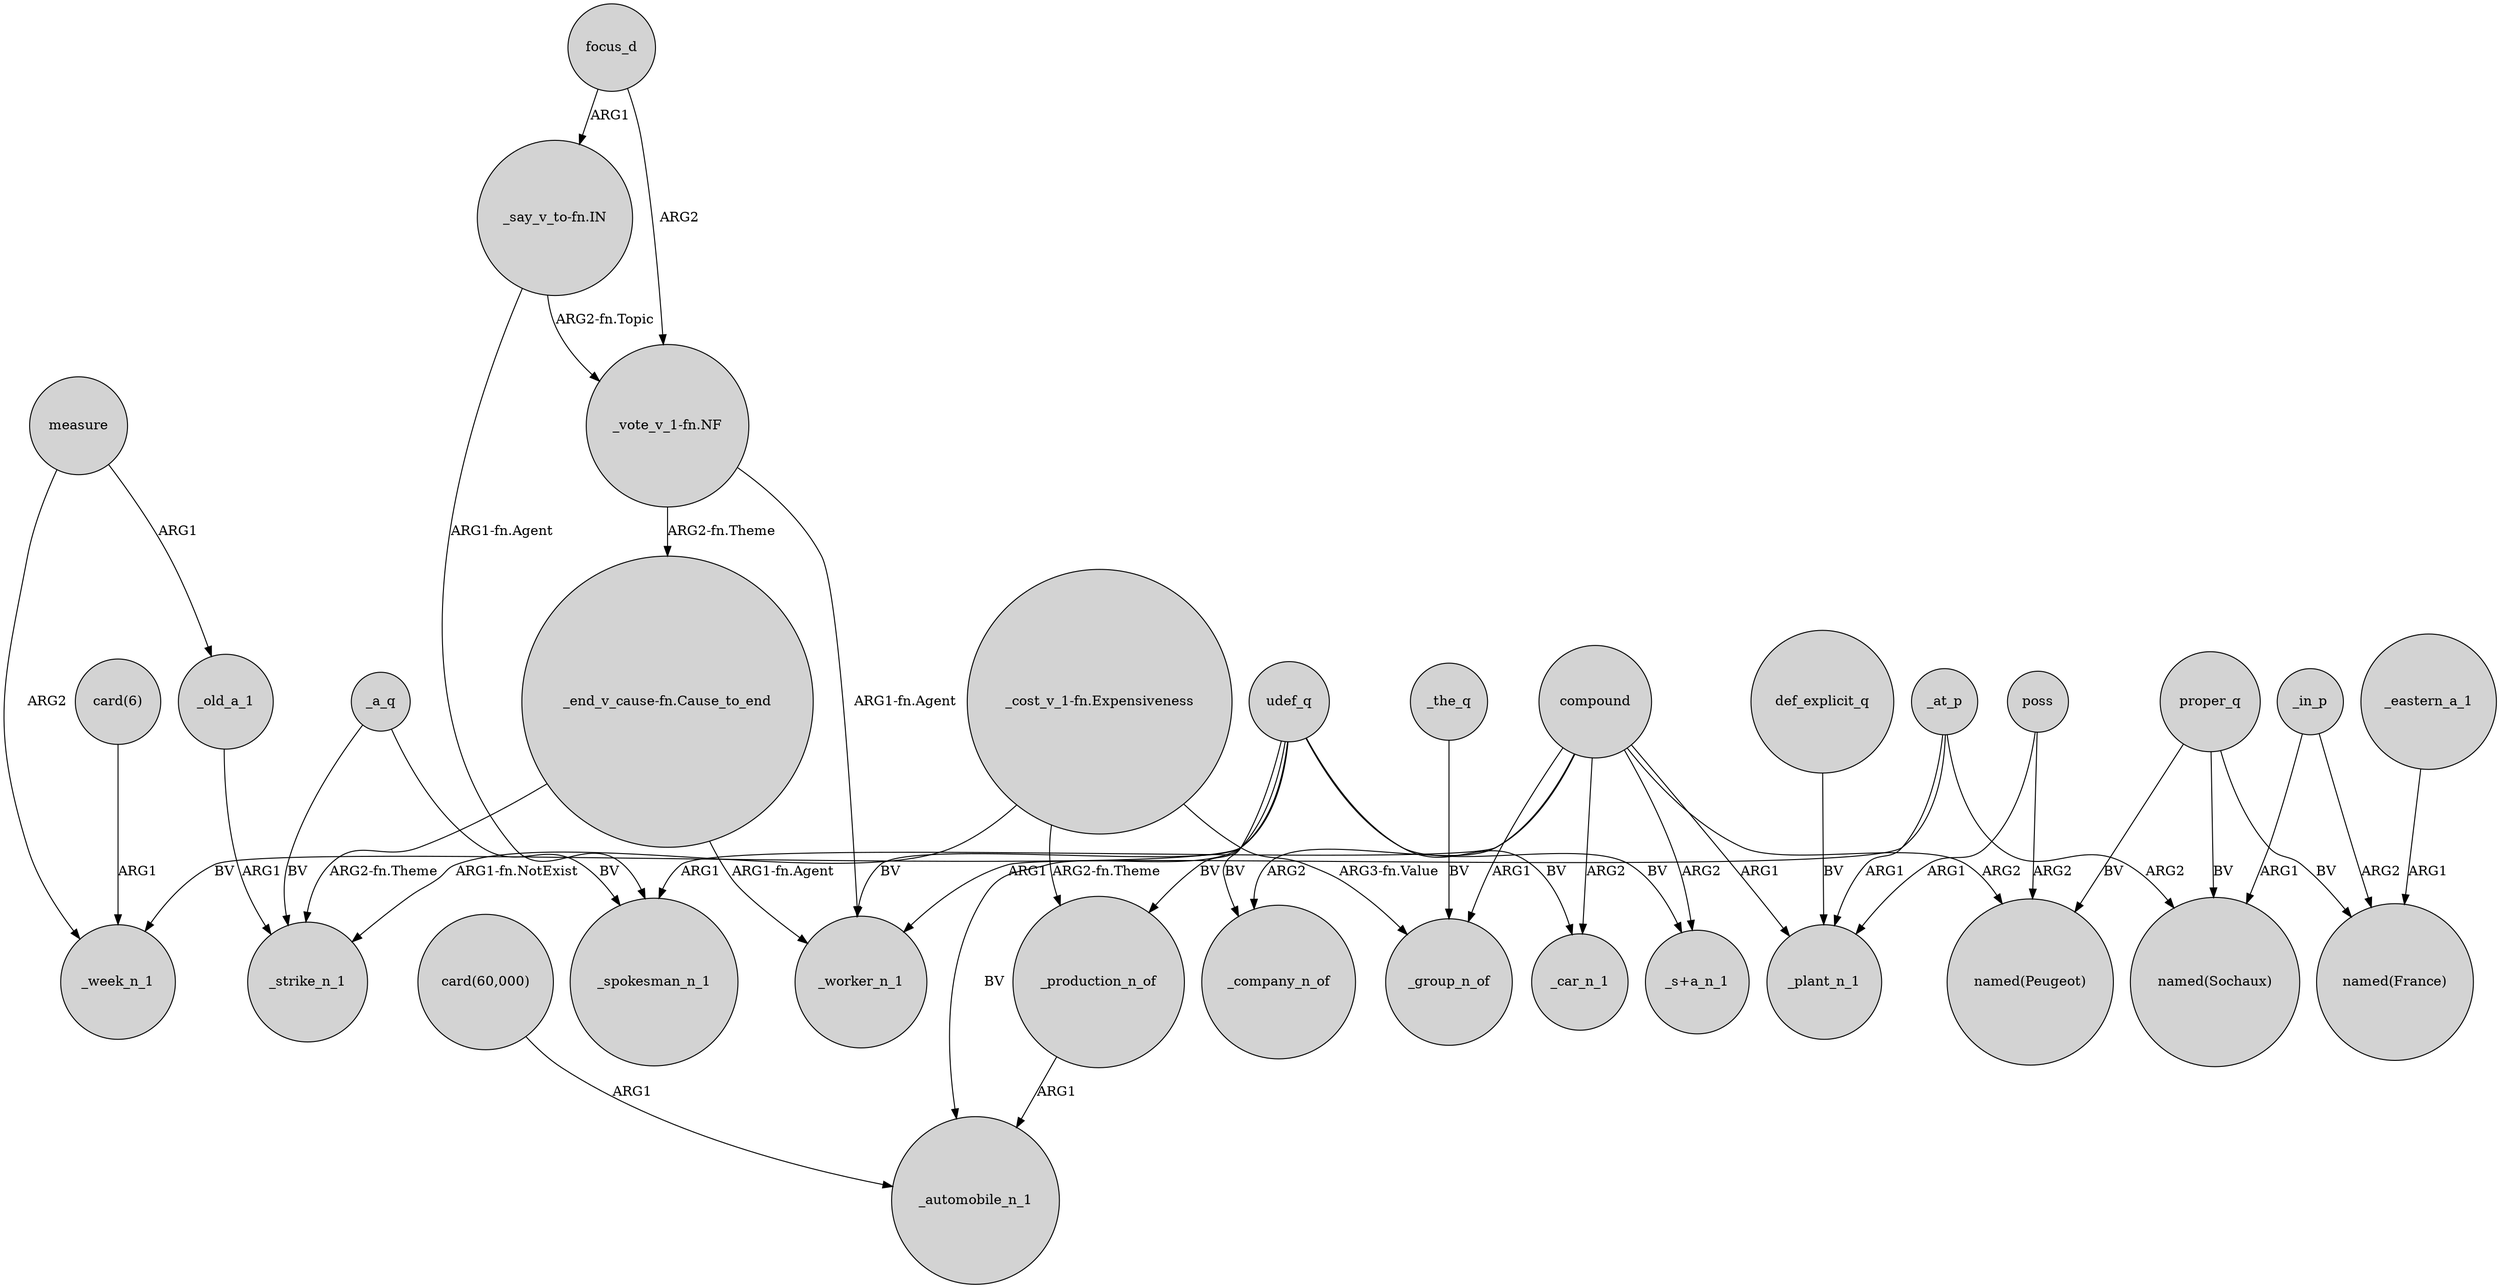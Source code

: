 digraph {
	node [shape=circle style=filled]
	udef_q -> _production_n_of [label=BV]
	poss -> _plant_n_1 [label=ARG1]
	proper_q -> "named(Peugeot)" [label=BV]
	def_explicit_q -> _plant_n_1 [label=BV]
	_at_p -> "named(Sochaux)" [label=ARG2]
	measure -> _week_n_1 [label=ARG2]
	_old_a_1 -> _strike_n_1 [label=ARG1]
	"_cost_v_1-fn.Expensiveness" -> _production_n_of [label="ARG2-fn.Theme"]
	compound -> "named(Peugeot)" [label=ARG2]
	"_vote_v_1-fn.NF" -> "_end_v_cause-fn.Cause_to_end" [label="ARG2-fn.Theme"]
	udef_q -> _automobile_n_1 [label=BV]
	udef_q -> _worker_n_1 [label=BV]
	proper_q -> "named(France)" [label=BV]
	"_vote_v_1-fn.NF" -> _worker_n_1 [label="ARG1-fn.Agent"]
	"_end_v_cause-fn.Cause_to_end" -> _strike_n_1 [label="ARG2-fn.Theme"]
	compound -> _company_n_of [label=ARG2]
	_a_q -> _strike_n_1 [label=BV]
	compound -> _plant_n_1 [label=ARG1]
	"card(6)" -> _week_n_1 [label=ARG1]
	"_cost_v_1-fn.Expensiveness" -> _strike_n_1 [label="ARG1-fn.NotExist"]
	_at_p -> _plant_n_1 [label=ARG1]
	_eastern_a_1 -> "named(France)" [label=ARG1]
	_the_q -> _group_n_of [label=BV]
	_in_p -> "named(Sochaux)" [label=ARG1]
	_at_p -> _worker_n_1 [label=ARG1]
	measure -> _old_a_1 [label=ARG1]
	"_say_v_to-fn.IN" -> _spokesman_n_1 [label="ARG1-fn.Agent"]
	proper_q -> "named(Sochaux)" [label=BV]
	compound -> _spokesman_n_1 [label=ARG1]
	poss -> "named(Peugeot)" [label=ARG2]
	"card(60,000)" -> _automobile_n_1 [label=ARG1]
	udef_q -> "_s+a_n_1" [label=BV]
	udef_q -> _week_n_1 [label=BV]
	focus_d -> "_vote_v_1-fn.NF" [label=ARG2]
	"_cost_v_1-fn.Expensiveness" -> _group_n_of [label="ARG3-fn.Value"]
	_in_p -> "named(France)" [label=ARG2]
	compound -> "_s+a_n_1" [label=ARG2]
	udef_q -> _car_n_1 [label=BV]
	"_say_v_to-fn.IN" -> "_vote_v_1-fn.NF" [label="ARG2-fn.Topic"]
	_a_q -> _spokesman_n_1 [label=BV]
	_production_n_of -> _automobile_n_1 [label=ARG1]
	udef_q -> _company_n_of [label=BV]
	compound -> _car_n_1 [label=ARG2]
	"_end_v_cause-fn.Cause_to_end" -> _worker_n_1 [label="ARG1-fn.Agent"]
	compound -> _group_n_of [label=ARG1]
	focus_d -> "_say_v_to-fn.IN" [label=ARG1]
}
